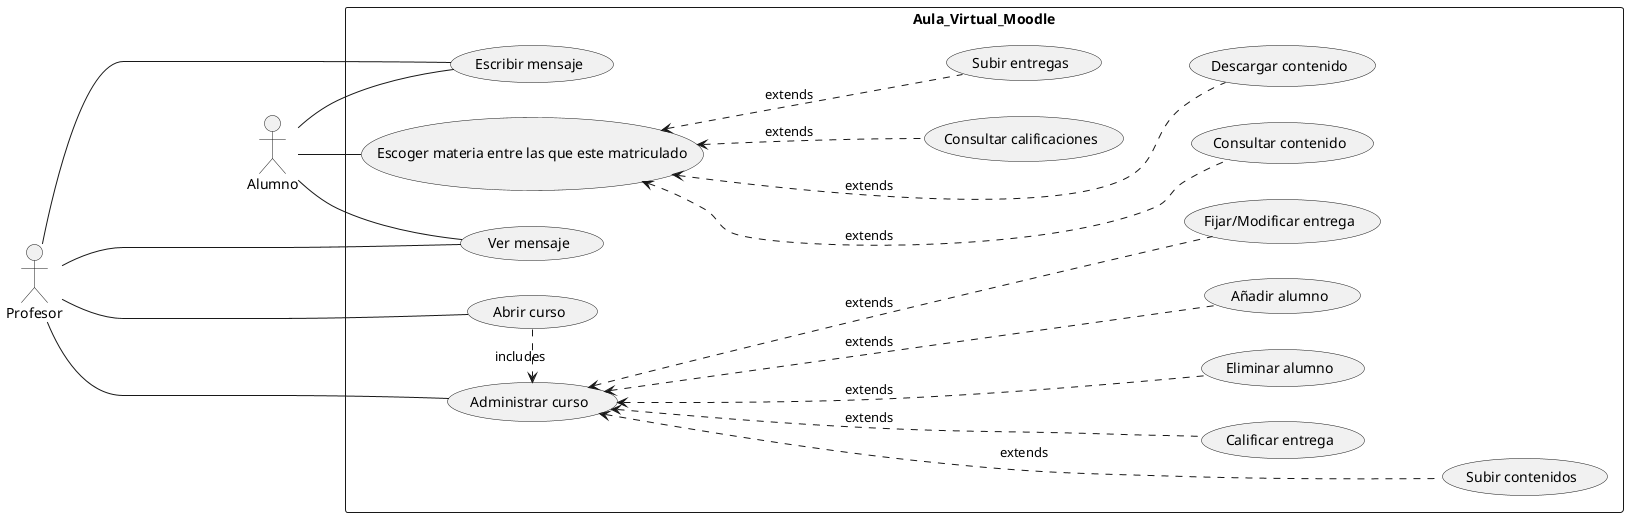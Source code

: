 @startuml Ejercicio 2

skinparam packageStyle rectangle
left to right direction

actor Alumno
actor Profesor

rectangle Aula_Virtual_Moodle {
    (Abrir curso) as (AbrirCur)
    (Administrar curso) as (AdminCur)

    (Escoger materia entre las que este matriculado) as (EsMa)

    (Subir entregas) as (SubEnt)
    (Consultar contenido) as (ConCon)
    (Descargar contenido) as (DesCon)
    (Consultar calificaciones) as (ConCal)

    (Fijar/Modificar entrega) as (Ent)
    (Subir contenidos) as (Sub)
    (Calificar entrega) as (Cal)
    
    (Ver mensaje) as (VerMen)
    (Escribir mensaje) as (EscMen)

    (Eliminar alumno) as (ElAl)
    (Añadir alumno) as (AnAl)
    
    Alumno -- EscMen
    Alumno -- VerMen

    Alumno -- EsMa

    EsMa <.... DesCon : extends
    EsMa <.... ConCon : extends
    EsMa <... SubEnt : extends
    EsMa <... ConCal : extends

    AbrirCur .> AdminCur : includes
    
    Profesor ----- EscMen
    Profesor ----- VerMen
    Profesor ----- AbrirCur
    Profesor ----- AdminCur
    AdminCur <.... Ent : extends
    AdminCur <..... Sub : extends
    AdminCur <.... Cal : extends
    AdminCur <.... AnAl : extends
    AdminCur <.... ElAl : extends
    

    




    
}

@enduml
